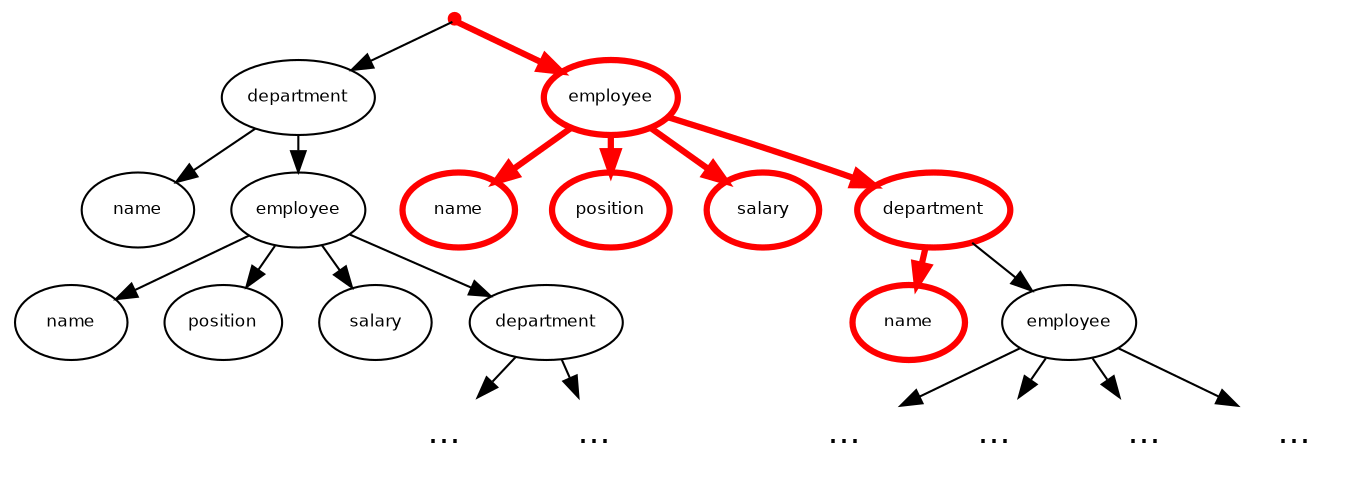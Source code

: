 
digraph {
    graph [ranksep=.25 nodesep=.25, pad=.1, bgcolor=transparent]
    node [fontname="DejaVu Sans", fontsize=8]
    void [shape=point penwidth=3 color=red]
    dept [label=department]
    empl [label=employee penwidth=3 color=red]
    dept_name [label=name]
    dept_empl [label=employee]
    empl_name [label=name penwidth=3 color=red]
    empl_position [label=position penwidth=3 color=red]
    empl_salary [label=salary penwidth=3 color=red]
    empl_dept [label=department penwidth=3 color=red]
    dept_empl_name [label=name]
    dept_empl_position [label=position]
    dept_empl_salary [label=salary]
    dept_empl_dept [label=department]
    empl_dept_name [label=name penwidth=3 color=red]
    empl_dept_empl [label=employee]
    dept_empl_dept_name [shape=none label="&hellip;" fontsize=16]
    dept_empl_dept_empl [shape=none label="&hellip;" fontsize=16]
    empl_dept_empl_name [shape=none label="&hellip;" fontsize=16]
    empl_dept_empl_position [shape=none label="&hellip;" fontsize=16]
    empl_dept_empl_salary [shape=none label="&hellip;" fontsize=16]
    empl_dept_empl_dept [shape=none label="&hellip;" fontsize=16]
    void -> dept
    void -> empl [penwidth=3 color=red]
    dept -> dept_name
    dept -> dept_empl
    empl -> empl_name [penwidth=3 color=red]
    empl -> empl_position [penwidth=3 color=red]
    empl -> empl_salary [penwidth=3 color=red]
    empl -> empl_dept [penwidth=3 color=red]
    dept_empl -> dept_empl_name
    dept_empl -> dept_empl_position
    dept_empl -> dept_empl_salary
    dept_empl -> dept_empl_dept
    empl_dept -> empl_dept_name [penwidth=3 color=red]
    empl_dept -> empl_dept_empl
    dept_empl_dept -> dept_empl_dept_name
    dept_empl_dept -> dept_empl_dept_empl
    empl_dept_empl -> empl_dept_empl_name
    empl_dept_empl -> empl_dept_empl_position
    empl_dept_empl -> empl_dept_empl_salary
    empl_dept_empl -> empl_dept_empl_dept
}

